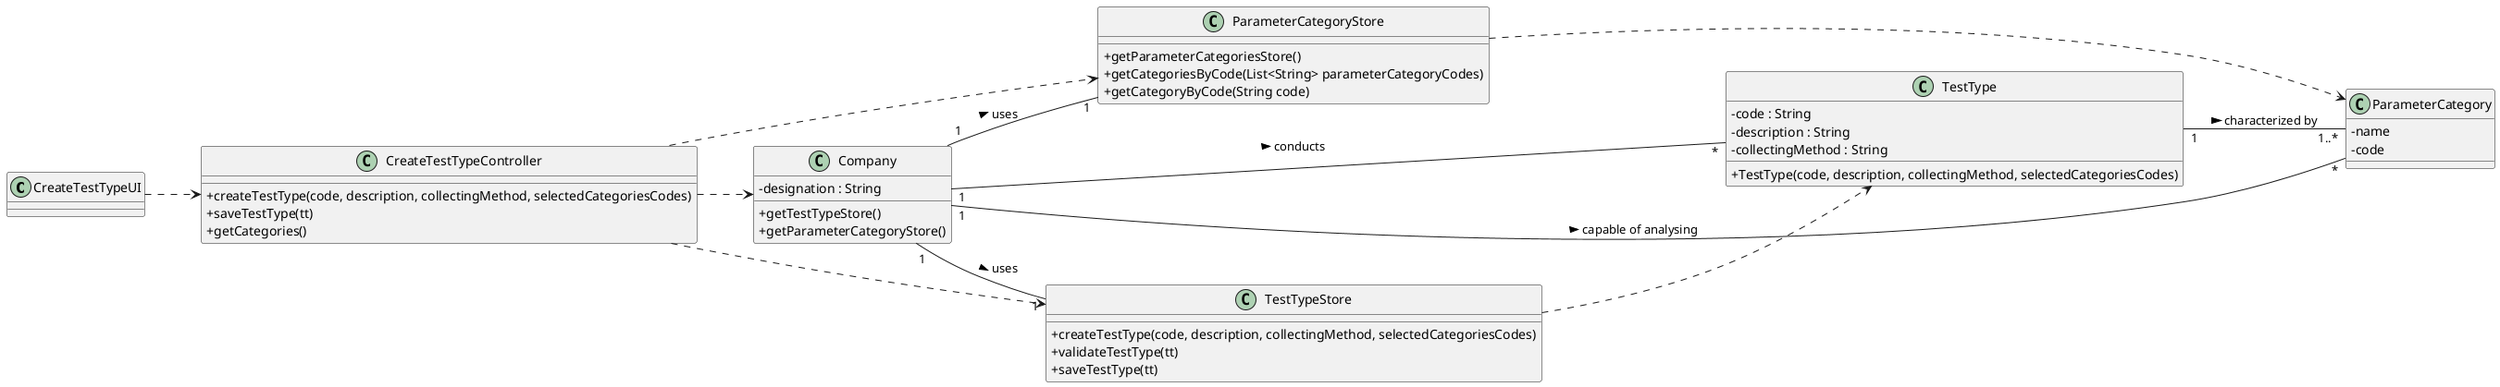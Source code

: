 @startuml
skinparam classAttributeIconSize 0
left to right direction
class CreateTestTypeUI{
}

class CreateTestTypeController{
+createTestType(code, description, collectingMethod, selectedCategoriesCodes)
+saveTestType(tt)
+getCategories()
}

class TestType {
- code : String
- description : String
- collectingMethod : String
+TestType(code, description, collectingMethod, selectedCategoriesCodes)
}

class ParameterCategoryStore {
+getParameterCategoriesStore()
+getCategoriesByCode(List<String> parameterCategoryCodes)
+getCategoryByCode(String code)
}

class ParameterCategory{
- name
- code
}

class Company {
-designation : String
+getTestTypeStore()
+getParameterCategoryStore()
}

class TestTypeStore {
+createTestType(code, description, collectingMethod, selectedCategoriesCodes)
+validateTestType(tt)
+saveTestType(tt)
}


CreateTestTypeUI ..> CreateTestTypeController
CreateTestTypeController ..> Company
CreateTestTypeController ..> ParameterCategoryStore
CreateTestTypeController ..> TestTypeStore
TestTypeStore ..> TestType
ParameterCategoryStore ..> ParameterCategory
Company "1" -- "1" ParameterCategoryStore : uses >
Company "1" -- "1" TestTypeStore : uses >
TestType "1" -- "1..*" ParameterCategory : characterized by >
Company "1" -- "*" TestType : conducts >
Company "1" -- "*" ParameterCategory : capable of analysing >





@enduml